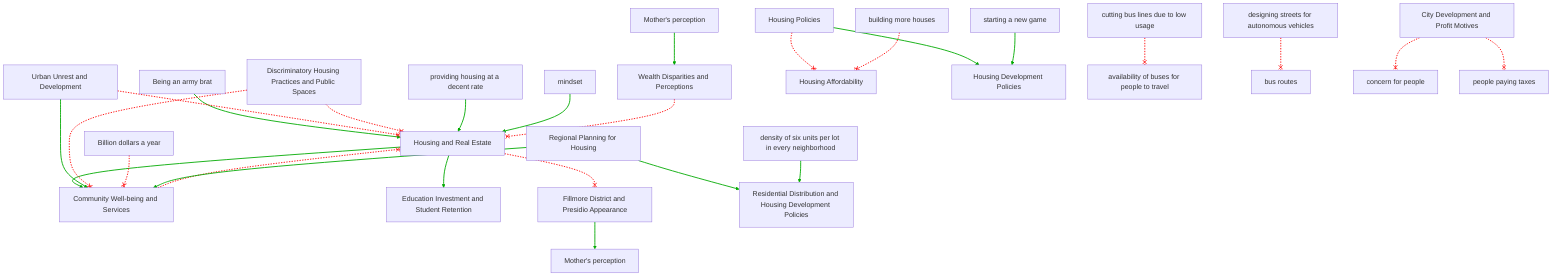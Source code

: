 flowchart TD
    n1[Housing and Real Estate]
    n3[Being an army brat]
    n9[Community Well-being and Services]
    n11[Urban Unrest and Development]
    n15[Discriminatory Housing Practices and Public Spaces]
    n40[Education Investment and Student Retention]
    n55[providing housing at a decent rate]
    n62[Fillmore District and Presidio Appearance]
    n73[mindset]
    n75[Wealth Disparities and Perceptions]
    n101[Billion dollars a year]
    n103[Regional Planning for Housing]
    n106[Residential Distribution and Housing Development Policies]
    n107[Housing Policies]
    n108[Housing Affordability]
    n109[building more houses]
    n112[Housing Development Policies]
    n113[starting a new game]
    n115[density of six units per lot in every neighborhood]
    n118[Mother's perception]
    n119[Mother's perception]
    n121[cutting bus lines due to low usage]
    n122[availability of buses for people to travel]
    n123[designing streets for autonomous vehicles]
    n124[bus routes]
    n126[concern for people]
    n127[City Development and Profit Motives]
    n128[people paying taxes]
    n1 --> n9
    n1 --> n40
    n1 --x n62
    n3 --> n1
    n9 --x n1
    n11 --x n1
    n11 --> n9
    n15 --x n1
    n15 --x n9
    n55 --> n1
    n62 --> n118
    n73 --> n1
    n75 --x n1
    n101 --x n9
    n103 --> n9
    n103 --> n106
    n107 --x n108
    n107 --> n112
    n109 --x n108
    n113 --> n112
    n115 --> n106
    n119 --> n75
    n121 --x n122
    n123 --x n124
    n127 --x n126
    n127 --x n128
    linkStyle 0 stroke:#00AA00,stroke-width:2px
    linkStyle 1 stroke:#00AA00,stroke-width:2px
    linkStyle 2 stroke:#FF0000,stroke-dasharray:3,stroke-width:2px
    linkStyle 3 stroke:#00AA00,stroke-width:2px
    linkStyle 4 stroke:#FF0000,stroke-dasharray:3,stroke-width:2px
    linkStyle 5 stroke:#FF0000,stroke-dasharray:3,stroke-width:2px
    linkStyle 6 stroke:#00AA00,stroke-width:2px
    linkStyle 7 stroke:#FF0000,stroke-dasharray:3,stroke-width:2px
    linkStyle 8 stroke:#FF0000,stroke-dasharray:3,stroke-width:2px
    linkStyle 9 stroke:#00AA00,stroke-width:2px
    linkStyle 10 stroke:#00AA00,stroke-width:2px
    linkStyle 11 stroke:#00AA00,stroke-width:2px
    linkStyle 12 stroke:#FF0000,stroke-dasharray:3,stroke-width:2px
    linkStyle 13 stroke:#FF0000,stroke-dasharray:3,stroke-width:2px
    linkStyle 14 stroke:#00AA00,stroke-width:2px
    linkStyle 15 stroke:#00AA00,stroke-width:2px
    linkStyle 16 stroke:#FF0000,stroke-dasharray:3,stroke-width:2px
    linkStyle 17 stroke:#00AA00,stroke-width:2px
    linkStyle 18 stroke:#FF0000,stroke-dasharray:3,stroke-width:2px
    linkStyle 19 stroke:#00AA00,stroke-width:2px
    linkStyle 20 stroke:#00AA00,stroke-width:2px
    linkStyle 21 stroke:#00AA00,stroke-width:2px
    linkStyle 22 stroke:#FF0000,stroke-dasharray:3,stroke-width:2px
    linkStyle 23 stroke:#FF0000,stroke-dasharray:3,stroke-width:2px
    linkStyle 24 stroke:#FF0000,stroke-dasharray:3,stroke-width:2px
    linkStyle 25 stroke:#FF0000,stroke-dasharray:3,stroke-width:2px